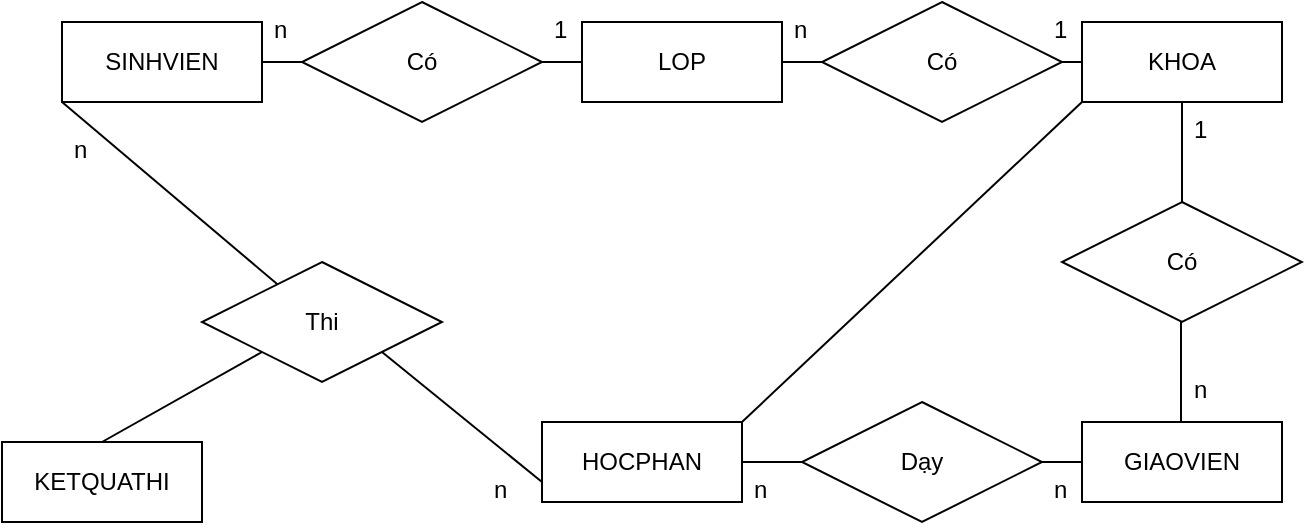 <mxfile version="15.5.2" type="github"><diagram id="rR8lNC9DUXTLW6AVWS0i" name="Page-1"><mxGraphModel dx="1038" dy="547" grid="1" gridSize="10" guides="1" tooltips="1" connect="1" arrows="1" fold="1" page="1" pageScale="1" pageWidth="827" pageHeight="1169" math="0" shadow="0"><root><mxCell id="0"/><mxCell id="1" parent="0"/><mxCell id="mPxwoCNCzheP-vxvfwiI-6" value="" style="endArrow=none;html=1;rounded=0;exitX=1;exitY=0.5;exitDx=0;exitDy=0;entryX=0;entryY=0.5;entryDx=0;entryDy=0;entryPerimeter=0;" edge="1" parent="1" target="mPxwoCNCzheP-vxvfwiI-18"><mxGeometry relative="1" as="geometry"><mxPoint x="310" y="180" as="sourcePoint"/><mxPoint x="340" y="180" as="targetPoint"/></mxGeometry></mxCell><mxCell id="mPxwoCNCzheP-vxvfwiI-7" value="" style="endArrow=none;html=1;rounded=0;exitX=1;exitY=0.5;exitDx=0;exitDy=0;entryX=0;entryY=0.5;entryDx=0;entryDy=0;" edge="1" parent="1"><mxGeometry relative="1" as="geometry"><mxPoint x="190" y="180" as="sourcePoint"/><mxPoint x="230" y="180" as="targetPoint"/></mxGeometry></mxCell><mxCell id="mPxwoCNCzheP-vxvfwiI-9" value="n" style="text;strokeColor=none;fillColor=none;spacingLeft=4;spacingRight=4;overflow=hidden;rotatable=0;points=[[0,0.5],[1,0.5]];portConstraint=eastwest;fontSize=12;" vertex="1" parent="1"><mxGeometry x="190" y="150" width="40" height="30" as="geometry"/></mxCell><mxCell id="mPxwoCNCzheP-vxvfwiI-10" value="1" style="text;strokeColor=none;fillColor=none;spacingLeft=4;spacingRight=4;overflow=hidden;rotatable=0;points=[[0,0.5],[1,0.5]];portConstraint=eastwest;fontSize=12;" vertex="1" parent="1"><mxGeometry x="330" y="150" width="40" height="30" as="geometry"/></mxCell><mxCell id="mPxwoCNCzheP-vxvfwiI-13" value="" style="endArrow=none;html=1;rounded=0;exitX=0;exitY=0.5;exitDx=0;exitDy=0;entryX=1;entryY=0.5;entryDx=0;entryDy=0;" edge="1" parent="1" target="mPxwoCNCzheP-vxvfwiI-18"><mxGeometry relative="1" as="geometry"><mxPoint x="490" y="180" as="sourcePoint"/><mxPoint x="460" y="180" as="targetPoint"/></mxGeometry></mxCell><mxCell id="mPxwoCNCzheP-vxvfwiI-14" value="" style="endArrow=none;html=1;rounded=0;exitX=1;exitY=0.5;exitDx=0;exitDy=0;entryX=0;entryY=0.5;entryDx=0;entryDy=0;" edge="1" parent="1"><mxGeometry relative="1" as="geometry"><mxPoint x="570" y="180" as="sourcePoint"/><mxPoint x="600" y="180" as="targetPoint"/></mxGeometry></mxCell><mxCell id="mPxwoCNCzheP-vxvfwiI-15" value="n" style="text;strokeColor=none;fillColor=none;spacingLeft=4;spacingRight=4;overflow=hidden;rotatable=0;points=[[0,0.5],[1,0.5]];portConstraint=eastwest;fontSize=12;" vertex="1" parent="1"><mxGeometry x="450" y="150" width="40" height="30" as="geometry"/></mxCell><mxCell id="mPxwoCNCzheP-vxvfwiI-16" value="1" style="text;strokeColor=none;fillColor=none;spacingLeft=4;spacingRight=4;overflow=hidden;rotatable=0;points=[[0,0.5],[1,0.5]];portConstraint=eastwest;fontSize=12;" vertex="1" parent="1"><mxGeometry x="580" y="150" width="40" height="30" as="geometry"/></mxCell><mxCell id="mPxwoCNCzheP-vxvfwiI-17" value="SINHVIEN" style="whiteSpace=wrap;html=1;align=center;" vertex="1" parent="1"><mxGeometry x="90" y="160" width="100" height="40" as="geometry"/></mxCell><mxCell id="mPxwoCNCzheP-vxvfwiI-18" value="LOP" style="whiteSpace=wrap;html=1;align=center;" vertex="1" parent="1"><mxGeometry x="350" y="160" width="100" height="40" as="geometry"/></mxCell><mxCell id="mPxwoCNCzheP-vxvfwiI-19" value="KHOA" style="whiteSpace=wrap;html=1;align=center;" vertex="1" parent="1"><mxGeometry x="600" y="160" width="100" height="40" as="geometry"/></mxCell><mxCell id="mPxwoCNCzheP-vxvfwiI-20" value="HOCPHAN" style="whiteSpace=wrap;html=1;align=center;" vertex="1" parent="1"><mxGeometry x="330" y="360" width="100" height="40" as="geometry"/></mxCell><mxCell id="mPxwoCNCzheP-vxvfwiI-21" value="GIAOVIEN" style="whiteSpace=wrap;html=1;align=center;" vertex="1" parent="1"><mxGeometry x="600" y="360" width="100" height="40" as="geometry"/></mxCell><mxCell id="mPxwoCNCzheP-vxvfwiI-23" value="" style="endArrow=none;html=1;rounded=0;exitX=0;exitY=1;exitDx=0;exitDy=0;entryX=1;entryY=0;entryDx=0;entryDy=0;" edge="1" parent="1" source="mPxwoCNCzheP-vxvfwiI-19" target="mPxwoCNCzheP-vxvfwiI-20"><mxGeometry relative="1" as="geometry"><mxPoint x="330" y="380" as="sourcePoint"/><mxPoint x="490" y="380" as="targetPoint"/></mxGeometry></mxCell><mxCell id="mPxwoCNCzheP-vxvfwiI-24" value="Có" style="shape=rhombus;perimeter=rhombusPerimeter;whiteSpace=wrap;html=1;align=center;" vertex="1" parent="1"><mxGeometry x="210" y="150" width="120" height="60" as="geometry"/></mxCell><mxCell id="mPxwoCNCzheP-vxvfwiI-25" value="Có" style="shape=rhombus;perimeter=rhombusPerimeter;whiteSpace=wrap;html=1;align=center;" vertex="1" parent="1"><mxGeometry x="470" y="150" width="120" height="60" as="geometry"/></mxCell><mxCell id="mPxwoCNCzheP-vxvfwiI-26" value="Có" style="shape=rhombus;perimeter=rhombusPerimeter;whiteSpace=wrap;html=1;align=center;" vertex="1" parent="1"><mxGeometry x="590" y="250" width="120" height="60" as="geometry"/></mxCell><mxCell id="mPxwoCNCzheP-vxvfwiI-27" value="" style="endArrow=none;html=1;rounded=0;exitX=0.5;exitY=1;exitDx=0;exitDy=0;entryX=0.5;entryY=0;entryDx=0;entryDy=0;" edge="1" parent="1" source="mPxwoCNCzheP-vxvfwiI-19" target="mPxwoCNCzheP-vxvfwiI-26"><mxGeometry relative="1" as="geometry"><mxPoint x="330" y="380" as="sourcePoint"/><mxPoint x="490" y="380" as="targetPoint"/></mxGeometry></mxCell><mxCell id="mPxwoCNCzheP-vxvfwiI-29" value="" style="endArrow=none;html=1;rounded=0;exitX=0.5;exitY=1;exitDx=0;exitDy=0;entryX=0.5;entryY=0;entryDx=0;entryDy=0;" edge="1" parent="1"><mxGeometry relative="1" as="geometry"><mxPoint x="649.5" y="310" as="sourcePoint"/><mxPoint x="649.5" y="360" as="targetPoint"/></mxGeometry></mxCell><mxCell id="mPxwoCNCzheP-vxvfwiI-30" value="1" style="text;strokeColor=none;fillColor=none;spacingLeft=4;spacingRight=4;overflow=hidden;rotatable=0;points=[[0,0.5],[1,0.5]];portConstraint=eastwest;fontSize=12;" vertex="1" parent="1"><mxGeometry x="650" y="200" width="40" height="30" as="geometry"/></mxCell><mxCell id="mPxwoCNCzheP-vxvfwiI-31" value="n" style="text;strokeColor=none;fillColor=none;spacingLeft=4;spacingRight=4;overflow=hidden;rotatable=0;points=[[0,0.5],[1,0.5]];portConstraint=eastwest;fontSize=12;" vertex="1" parent="1"><mxGeometry x="650" y="330" width="40" height="30" as="geometry"/></mxCell><mxCell id="mPxwoCNCzheP-vxvfwiI-32" value="Dạy" style="shape=rhombus;perimeter=rhombusPerimeter;whiteSpace=wrap;html=1;align=center;" vertex="1" parent="1"><mxGeometry x="460" y="350" width="120" height="60" as="geometry"/></mxCell><mxCell id="mPxwoCNCzheP-vxvfwiI-33" value="" style="endArrow=none;html=1;rounded=0;exitX=1;exitY=0.5;exitDx=0;exitDy=0;entryX=0;entryY=0.5;entryDx=0;entryDy=0;startArrow=none;" edge="1" parent="1" source="mPxwoCNCzheP-vxvfwiI-20" target="mPxwoCNCzheP-vxvfwiI-32"><mxGeometry relative="1" as="geometry"><mxPoint x="470" y="365" as="sourcePoint"/><mxPoint x="650" y="440" as="targetPoint"/></mxGeometry></mxCell><mxCell id="mPxwoCNCzheP-vxvfwiI-34" value="" style="endArrow=none;html=1;rounded=0;exitX=0;exitY=0.5;exitDx=0;exitDy=0;entryX=1;entryY=0.5;entryDx=0;entryDy=0;" edge="1" parent="1" source="mPxwoCNCzheP-vxvfwiI-21" target="mPxwoCNCzheP-vxvfwiI-32"><mxGeometry relative="1" as="geometry"><mxPoint x="330" y="380" as="sourcePoint"/><mxPoint x="490" y="380" as="targetPoint"/></mxGeometry></mxCell><mxCell id="mPxwoCNCzheP-vxvfwiI-35" value="Thi" style="shape=rhombus;perimeter=rhombusPerimeter;whiteSpace=wrap;html=1;align=center;" vertex="1" parent="1"><mxGeometry x="160" y="280" width="120" height="60" as="geometry"/></mxCell><mxCell id="mPxwoCNCzheP-vxvfwiI-36" value="" style="endArrow=none;html=1;rounded=0;exitX=0;exitY=1;exitDx=0;exitDy=0;" edge="1" parent="1" source="mPxwoCNCzheP-vxvfwiI-17" target="mPxwoCNCzheP-vxvfwiI-35"><mxGeometry relative="1" as="geometry"><mxPoint x="330" y="380" as="sourcePoint"/><mxPoint x="490" y="380" as="targetPoint"/></mxGeometry></mxCell><mxCell id="mPxwoCNCzheP-vxvfwiI-37" value="" style="endArrow=none;html=1;rounded=0;exitX=1;exitY=1;exitDx=0;exitDy=0;entryX=0;entryY=0.75;entryDx=0;entryDy=0;" edge="1" parent="1" source="mPxwoCNCzheP-vxvfwiI-35" target="mPxwoCNCzheP-vxvfwiI-20"><mxGeometry relative="1" as="geometry"><mxPoint x="330" y="380" as="sourcePoint"/><mxPoint x="490" y="380" as="targetPoint"/></mxGeometry></mxCell><mxCell id="mPxwoCNCzheP-vxvfwiI-39" value="" style="endArrow=none;html=1;rounded=0;exitX=1;exitY=0.5;exitDx=0;exitDy=0;entryX=0;entryY=0.5;entryDx=0;entryDy=0;" edge="1" parent="1" source="mPxwoCNCzheP-vxvfwiI-20"><mxGeometry relative="1" as="geometry"><mxPoint x="430" y="380" as="sourcePoint"/><mxPoint x="430" y="365" as="targetPoint"/></mxGeometry></mxCell><mxCell id="mPxwoCNCzheP-vxvfwiI-41" value="n" style="text;strokeColor=none;fillColor=none;spacingLeft=4;spacingRight=4;overflow=hidden;rotatable=0;points=[[0,0.5],[1,0.5]];portConstraint=eastwest;fontSize=12;" vertex="1" parent="1"><mxGeometry x="430" y="380" width="40" height="30" as="geometry"/></mxCell><mxCell id="mPxwoCNCzheP-vxvfwiI-43" value="n" style="text;strokeColor=none;fillColor=none;spacingLeft=4;spacingRight=4;overflow=hidden;rotatable=0;points=[[0,0.5],[1,0.5]];portConstraint=eastwest;fontSize=12;" vertex="1" parent="1"><mxGeometry x="580" y="380" width="40" height="30" as="geometry"/></mxCell><mxCell id="mPxwoCNCzheP-vxvfwiI-44" value="n" style="text;strokeColor=none;fillColor=none;spacingLeft=4;spacingRight=4;overflow=hidden;rotatable=0;points=[[0,0.5],[1,0.5]];portConstraint=eastwest;fontSize=12;" vertex="1" parent="1"><mxGeometry x="90" y="210" width="40" height="30" as="geometry"/></mxCell><mxCell id="mPxwoCNCzheP-vxvfwiI-45" value="n" style="text;strokeColor=none;fillColor=none;spacingLeft=4;spacingRight=4;overflow=hidden;rotatable=0;points=[[0,0.5],[1,0.5]];portConstraint=eastwest;fontSize=12;" vertex="1" parent="1"><mxGeometry x="300" y="380" width="40" height="30" as="geometry"/></mxCell><mxCell id="mPxwoCNCzheP-vxvfwiI-47" value="KETQUATHI" style="whiteSpace=wrap;html=1;align=center;" vertex="1" parent="1"><mxGeometry x="60" y="370" width="100" height="40" as="geometry"/></mxCell><mxCell id="mPxwoCNCzheP-vxvfwiI-48" value="" style="endArrow=none;html=1;rounded=0;exitX=0;exitY=1;exitDx=0;exitDy=0;entryX=0.5;entryY=0;entryDx=0;entryDy=0;" edge="1" parent="1" source="mPxwoCNCzheP-vxvfwiI-35" target="mPxwoCNCzheP-vxvfwiI-47"><mxGeometry relative="1" as="geometry"><mxPoint x="330" y="380" as="sourcePoint"/><mxPoint x="490" y="380" as="targetPoint"/></mxGeometry></mxCell></root></mxGraphModel></diagram></mxfile>